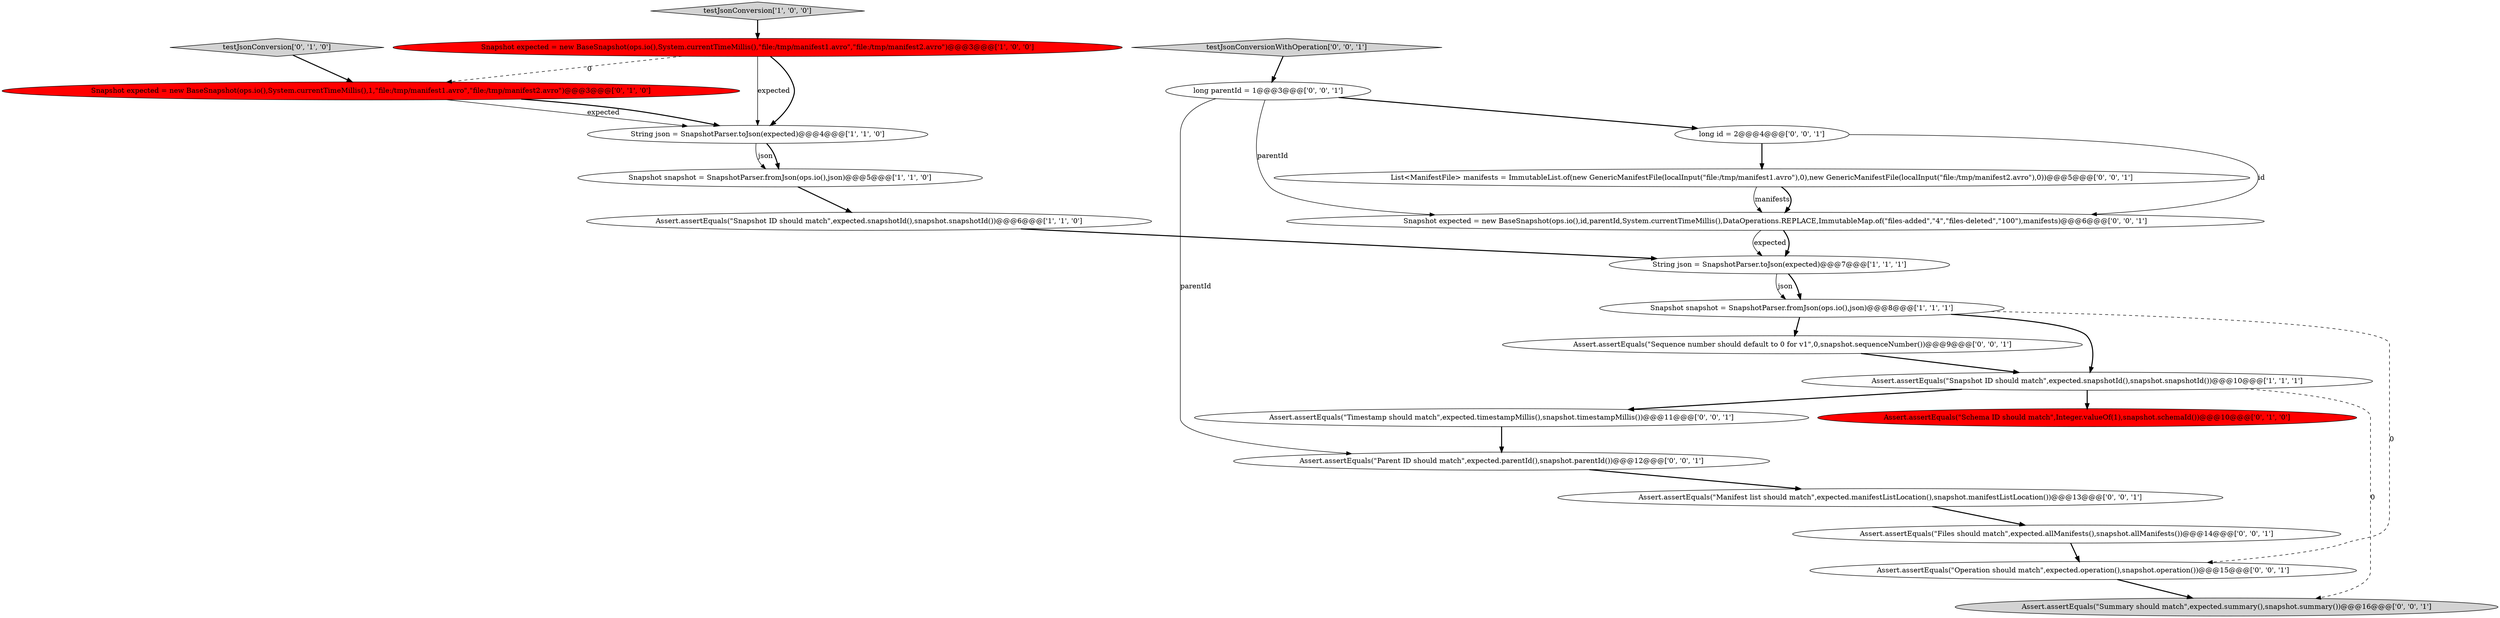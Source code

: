 digraph {
1 [style = filled, label = "String json = SnapshotParser.toJson(expected)@@@7@@@['1', '1', '1']", fillcolor = white, shape = ellipse image = "AAA0AAABBB1BBB"];
6 [style = filled, label = "testJsonConversion['1', '0', '0']", fillcolor = lightgray, shape = diamond image = "AAA0AAABBB1BBB"];
8 [style = filled, label = "Snapshot expected = new BaseSnapshot(ops.io(),System.currentTimeMillis(),1,\"file:/tmp/manifest1.avro\",\"file:/tmp/manifest2.avro\")@@@3@@@['0', '1', '0']", fillcolor = red, shape = ellipse image = "AAA1AAABBB2BBB"];
20 [style = filled, label = "Assert.assertEquals(\"Timestamp should match\",expected.timestampMillis(),snapshot.timestampMillis())@@@11@@@['0', '0', '1']", fillcolor = white, shape = ellipse image = "AAA0AAABBB3BBB"];
19 [style = filled, label = "Snapshot expected = new BaseSnapshot(ops.io(),id,parentId,System.currentTimeMillis(),DataOperations.REPLACE,ImmutableMap.of(\"files-added\",\"4\",\"files-deleted\",\"100\"),manifests)@@@6@@@['0', '0', '1']", fillcolor = white, shape = ellipse image = "AAA0AAABBB3BBB"];
13 [style = filled, label = "List<ManifestFile> manifests = ImmutableList.of(new GenericManifestFile(localInput(\"file:/tmp/manifest1.avro\"),0),new GenericManifestFile(localInput(\"file:/tmp/manifest2.avro\"),0))@@@5@@@['0', '0', '1']", fillcolor = white, shape = ellipse image = "AAA0AAABBB3BBB"];
14 [style = filled, label = "long parentId = 1@@@3@@@['0', '0', '1']", fillcolor = white, shape = ellipse image = "AAA0AAABBB3BBB"];
7 [style = filled, label = "String json = SnapshotParser.toJson(expected)@@@4@@@['1', '1', '0']", fillcolor = white, shape = ellipse image = "AAA0AAABBB1BBB"];
5 [style = filled, label = "Snapshot snapshot = SnapshotParser.fromJson(ops.io(),json)@@@5@@@['1', '1', '0']", fillcolor = white, shape = ellipse image = "AAA0AAABBB1BBB"];
22 [style = filled, label = "Assert.assertEquals(\"Manifest list should match\",expected.manifestListLocation(),snapshot.manifestListLocation())@@@13@@@['0', '0', '1']", fillcolor = white, shape = ellipse image = "AAA0AAABBB3BBB"];
0 [style = filled, label = "Assert.assertEquals(\"Snapshot ID should match\",expected.snapshotId(),snapshot.snapshotId())@@@6@@@['1', '1', '0']", fillcolor = white, shape = ellipse image = "AAA0AAABBB1BBB"];
16 [style = filled, label = "Assert.assertEquals(\"Files should match\",expected.allManifests(),snapshot.allManifests())@@@14@@@['0', '0', '1']", fillcolor = white, shape = ellipse image = "AAA0AAABBB3BBB"];
11 [style = filled, label = "Assert.assertEquals(\"Parent ID should match\",expected.parentId(),snapshot.parentId())@@@12@@@['0', '0', '1']", fillcolor = white, shape = ellipse image = "AAA0AAABBB3BBB"];
10 [style = filled, label = "testJsonConversion['0', '1', '0']", fillcolor = lightgray, shape = diamond image = "AAA0AAABBB2BBB"];
18 [style = filled, label = "long id = 2@@@4@@@['0', '0', '1']", fillcolor = white, shape = ellipse image = "AAA0AAABBB3BBB"];
3 [style = filled, label = "Snapshot snapshot = SnapshotParser.fromJson(ops.io(),json)@@@8@@@['1', '1', '1']", fillcolor = white, shape = ellipse image = "AAA0AAABBB1BBB"];
9 [style = filled, label = "Assert.assertEquals(\"Schema ID should match\",Integer.valueOf(1),snapshot.schemaId())@@@10@@@['0', '1', '0']", fillcolor = red, shape = ellipse image = "AAA1AAABBB2BBB"];
21 [style = filled, label = "Assert.assertEquals(\"Operation should match\",expected.operation(),snapshot.operation())@@@15@@@['0', '0', '1']", fillcolor = white, shape = ellipse image = "AAA0AAABBB3BBB"];
4 [style = filled, label = "Snapshot expected = new BaseSnapshot(ops.io(),System.currentTimeMillis(),\"file:/tmp/manifest1.avro\",\"file:/tmp/manifest2.avro\")@@@3@@@['1', '0', '0']", fillcolor = red, shape = ellipse image = "AAA1AAABBB1BBB"];
17 [style = filled, label = "Assert.assertEquals(\"Summary should match\",expected.summary(),snapshot.summary())@@@16@@@['0', '0', '1']", fillcolor = lightgray, shape = ellipse image = "AAA0AAABBB3BBB"];
15 [style = filled, label = "testJsonConversionWithOperation['0', '0', '1']", fillcolor = lightgray, shape = diamond image = "AAA0AAABBB3BBB"];
12 [style = filled, label = "Assert.assertEquals(\"Sequence number should default to 0 for v1\",0,snapshot.sequenceNumber())@@@9@@@['0', '0', '1']", fillcolor = white, shape = ellipse image = "AAA0AAABBB3BBB"];
2 [style = filled, label = "Assert.assertEquals(\"Snapshot ID should match\",expected.snapshotId(),snapshot.snapshotId())@@@10@@@['1', '1', '1']", fillcolor = white, shape = ellipse image = "AAA0AAABBB1BBB"];
2->20 [style = bold, label=""];
14->19 [style = solid, label="parentId"];
15->14 [style = bold, label=""];
3->21 [style = dashed, label="0"];
13->19 [style = solid, label="manifests"];
22->16 [style = bold, label=""];
8->7 [style = solid, label="expected"];
1->3 [style = bold, label=""];
2->9 [style = bold, label=""];
7->5 [style = solid, label="json"];
3->12 [style = bold, label=""];
2->17 [style = dashed, label="0"];
4->7 [style = bold, label=""];
8->7 [style = bold, label=""];
14->11 [style = solid, label="parentId"];
4->7 [style = solid, label="expected"];
18->19 [style = solid, label="id"];
6->4 [style = bold, label=""];
19->1 [style = bold, label=""];
12->2 [style = bold, label=""];
7->5 [style = bold, label=""];
13->19 [style = bold, label=""];
3->2 [style = bold, label=""];
5->0 [style = bold, label=""];
10->8 [style = bold, label=""];
0->1 [style = bold, label=""];
16->21 [style = bold, label=""];
4->8 [style = dashed, label="0"];
18->13 [style = bold, label=""];
11->22 [style = bold, label=""];
14->18 [style = bold, label=""];
19->1 [style = solid, label="expected"];
21->17 [style = bold, label=""];
1->3 [style = solid, label="json"];
20->11 [style = bold, label=""];
}
